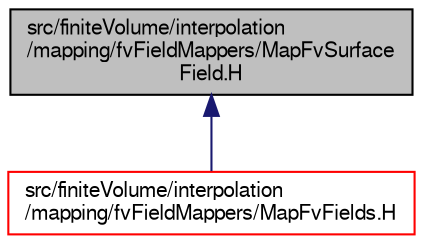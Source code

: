 digraph "src/finiteVolume/interpolation/mapping/fvFieldMappers/MapFvSurfaceField.H"
{
  bgcolor="transparent";
  edge [fontname="FreeSans",fontsize="10",labelfontname="FreeSans",labelfontsize="10"];
  node [fontname="FreeSans",fontsize="10",shape=record];
  Node1 [label="src/finiteVolume/interpolation\l/mapping/fvFieldMappers/MapFvSurface\lField.H",height=0.2,width=0.4,color="black", fillcolor="grey75", style="filled" fontcolor="black"];
  Node1 -> Node2 [dir="back",color="midnightblue",fontsize="10",style="solid",fontname="FreeSans"];
  Node2 [label="src/finiteVolume/interpolation\l/mapping/fvFieldMappers/MapFvFields.H",height=0.2,width=0.4,color="red",URL="$a05552.html"];
}
